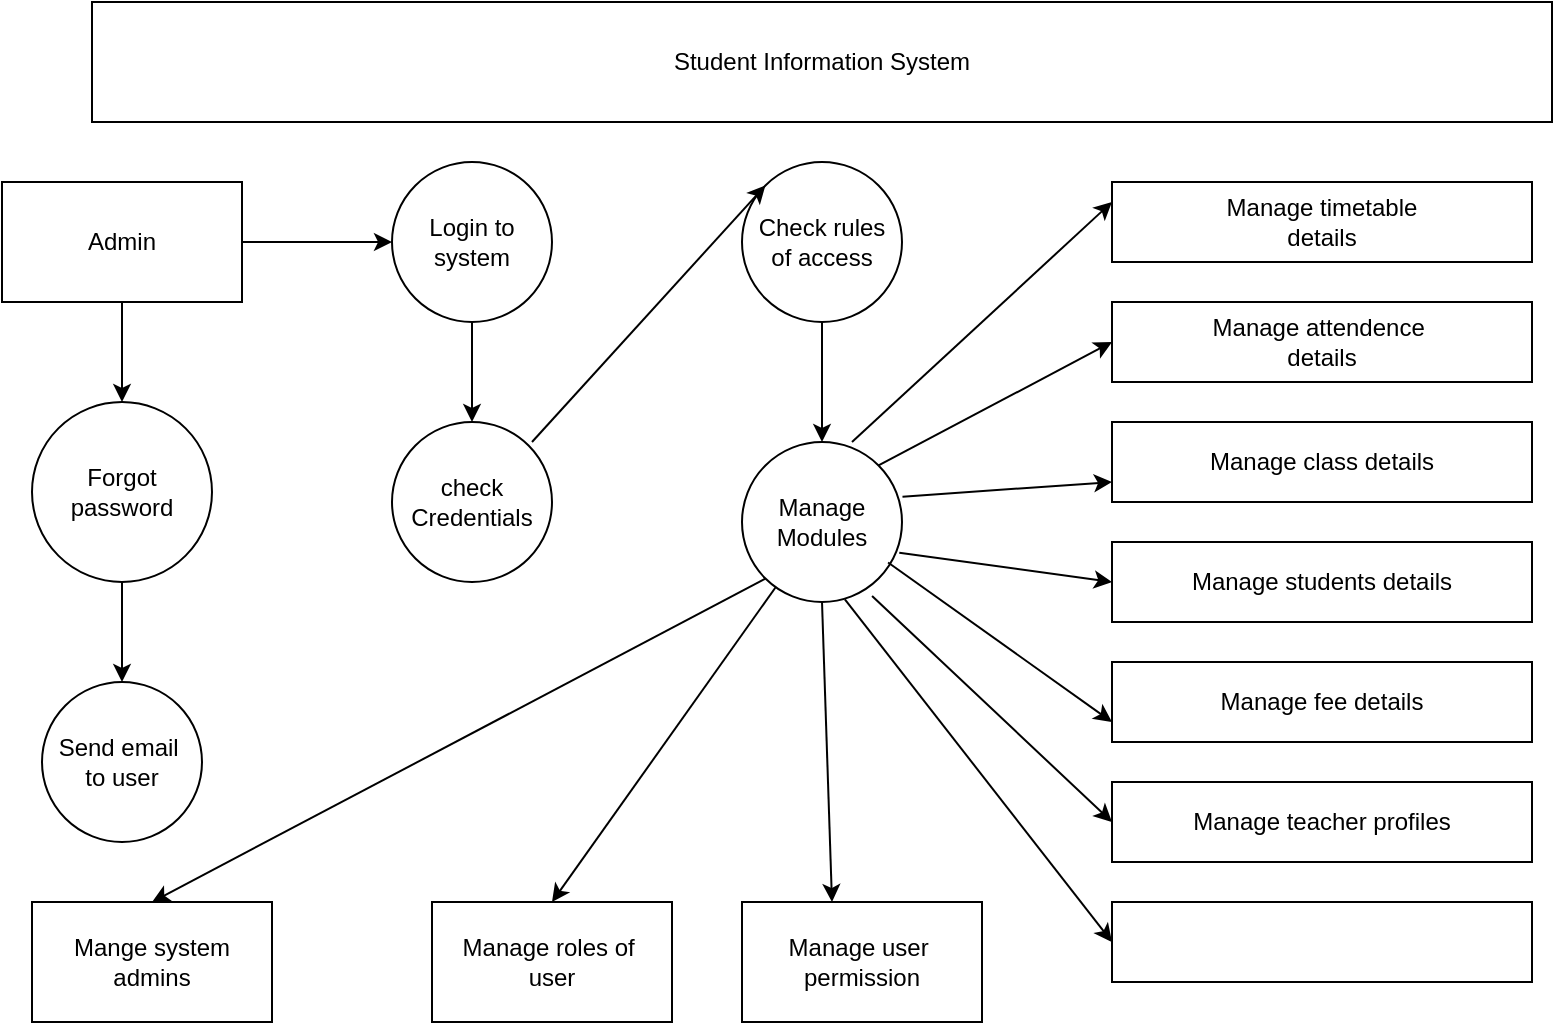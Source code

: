 <mxfile version="28.0.7">
  <diagram name="Page-1" id="zses4orNOnVpqvfJh4Eb">
    <mxGraphModel dx="1042" dy="510" grid="1" gridSize="10" guides="1" tooltips="1" connect="1" arrows="1" fold="1" page="1" pageScale="1" pageWidth="850" pageHeight="1100" math="0" shadow="0">
      <root>
        <mxCell id="0" />
        <mxCell id="1" parent="0" />
        <mxCell id="-gIpmuLBJj2XUCLCydsW-2" value="Student Information System" style="rounded=0;whiteSpace=wrap;html=1;" vertex="1" parent="1">
          <mxGeometry x="80" y="20" width="730" height="60" as="geometry" />
        </mxCell>
        <mxCell id="-gIpmuLBJj2XUCLCydsW-44" value="" style="edgeStyle=orthogonalEdgeStyle;rounded=0;orthogonalLoop=1;jettySize=auto;html=1;" edge="1" parent="1" source="-gIpmuLBJj2XUCLCydsW-5" target="-gIpmuLBJj2XUCLCydsW-43">
          <mxGeometry relative="1" as="geometry" />
        </mxCell>
        <mxCell id="-gIpmuLBJj2XUCLCydsW-5" value="Forgot&lt;div&gt;password&lt;/div&gt;" style="ellipse;whiteSpace=wrap;html=1;aspect=fixed;" vertex="1" parent="1">
          <mxGeometry x="50" y="220" width="90" height="90" as="geometry" />
        </mxCell>
        <mxCell id="-gIpmuLBJj2XUCLCydsW-13" value="Mange system&lt;div&gt;admins&lt;/div&gt;" style="rounded=0;whiteSpace=wrap;html=1;" vertex="1" parent="1">
          <mxGeometry x="50" y="470" width="120" height="60" as="geometry" />
        </mxCell>
        <mxCell id="-gIpmuLBJj2XUCLCydsW-18" style="edgeStyle=orthogonalEdgeStyle;rounded=0;orthogonalLoop=1;jettySize=auto;html=1;" edge="1" parent="1" source="-gIpmuLBJj2XUCLCydsW-17">
          <mxGeometry relative="1" as="geometry">
            <mxPoint x="270" y="230" as="targetPoint" />
          </mxGeometry>
        </mxCell>
        <mxCell id="-gIpmuLBJj2XUCLCydsW-17" value="Login to&lt;div&gt;system&lt;/div&gt;" style="ellipse;whiteSpace=wrap;html=1;aspect=fixed;" vertex="1" parent="1">
          <mxGeometry x="230" y="100" width="80" height="80" as="geometry" />
        </mxCell>
        <mxCell id="-gIpmuLBJj2XUCLCydsW-19" value="check&lt;div&gt;Credentials&lt;/div&gt;" style="ellipse;whiteSpace=wrap;html=1;aspect=fixed;" vertex="1" parent="1">
          <mxGeometry x="230" y="230" width="80" height="80" as="geometry" />
        </mxCell>
        <mxCell id="-gIpmuLBJj2XUCLCydsW-26" style="edgeStyle=orthogonalEdgeStyle;rounded=0;orthogonalLoop=1;jettySize=auto;html=1;entryX=0.5;entryY=0;entryDx=0;entryDy=0;" edge="1" parent="1" source="-gIpmuLBJj2XUCLCydsW-20" target="-gIpmuLBJj2XUCLCydsW-25">
          <mxGeometry relative="1" as="geometry" />
        </mxCell>
        <mxCell id="-gIpmuLBJj2XUCLCydsW-20" value="Check rules&lt;div&gt;of access&lt;/div&gt;" style="ellipse;whiteSpace=wrap;html=1;aspect=fixed;" vertex="1" parent="1">
          <mxGeometry x="405" y="100" width="80" height="80" as="geometry" />
        </mxCell>
        <mxCell id="-gIpmuLBJj2XUCLCydsW-25" value="Manage&lt;div&gt;Modules&lt;/div&gt;" style="ellipse;whiteSpace=wrap;html=1;aspect=fixed;" vertex="1" parent="1">
          <mxGeometry x="405" y="240" width="80" height="80" as="geometry" />
        </mxCell>
        <mxCell id="-gIpmuLBJj2XUCLCydsW-28" value="Manage roles of&amp;nbsp;&lt;div&gt;user&lt;/div&gt;" style="rounded=0;whiteSpace=wrap;html=1;" vertex="1" parent="1">
          <mxGeometry x="250" y="470" width="120" height="60" as="geometry" />
        </mxCell>
        <mxCell id="-gIpmuLBJj2XUCLCydsW-29" value="Manage user&amp;nbsp;&lt;div&gt;permission&lt;/div&gt;" style="rounded=0;whiteSpace=wrap;html=1;" vertex="1" parent="1">
          <mxGeometry x="405" y="470" width="120" height="60" as="geometry" />
        </mxCell>
        <mxCell id="-gIpmuLBJj2XUCLCydsW-40" value="" style="edgeStyle=orthogonalEdgeStyle;rounded=0;orthogonalLoop=1;jettySize=auto;html=1;" edge="1" parent="1" source="-gIpmuLBJj2XUCLCydsW-39" target="-gIpmuLBJj2XUCLCydsW-5">
          <mxGeometry relative="1" as="geometry" />
        </mxCell>
        <mxCell id="-gIpmuLBJj2XUCLCydsW-41" value="" style="edgeStyle=orthogonalEdgeStyle;rounded=0;orthogonalLoop=1;jettySize=auto;html=1;" edge="1" parent="1" source="-gIpmuLBJj2XUCLCydsW-39" target="-gIpmuLBJj2XUCLCydsW-17">
          <mxGeometry relative="1" as="geometry" />
        </mxCell>
        <mxCell id="-gIpmuLBJj2XUCLCydsW-39" value="Admin" style="rounded=0;whiteSpace=wrap;html=1;" vertex="1" parent="1">
          <mxGeometry x="35" y="110" width="120" height="60" as="geometry" />
        </mxCell>
        <mxCell id="-gIpmuLBJj2XUCLCydsW-43" value="Send email&amp;nbsp;&lt;div&gt;to user&lt;/div&gt;" style="ellipse;whiteSpace=wrap;html=1;aspect=fixed;" vertex="1" parent="1">
          <mxGeometry x="55" y="360" width="80" height="80" as="geometry" />
        </mxCell>
        <mxCell id="-gIpmuLBJj2XUCLCydsW-47" value="" style="endArrow=classic;html=1;rounded=0;entryX=0;entryY=0;entryDx=0;entryDy=0;" edge="1" parent="1" target="-gIpmuLBJj2XUCLCydsW-20">
          <mxGeometry width="50" height="50" relative="1" as="geometry">
            <mxPoint x="300" y="240" as="sourcePoint" />
            <mxPoint x="350" y="190" as="targetPoint" />
          </mxGeometry>
        </mxCell>
        <mxCell id="-gIpmuLBJj2XUCLCydsW-48" value="" style="endArrow=classic;html=1;rounded=0;entryX=0.5;entryY=0;entryDx=0;entryDy=0;" edge="1" parent="1" source="-gIpmuLBJj2XUCLCydsW-25" target="-gIpmuLBJj2XUCLCydsW-28">
          <mxGeometry width="50" height="50" relative="1" as="geometry">
            <mxPoint x="330" y="360" as="sourcePoint" />
            <mxPoint x="380" y="310" as="targetPoint" />
          </mxGeometry>
        </mxCell>
        <mxCell id="-gIpmuLBJj2XUCLCydsW-49" value="" style="endArrow=classic;html=1;rounded=0;exitX=0.5;exitY=1;exitDx=0;exitDy=0;" edge="1" parent="1" source="-gIpmuLBJj2XUCLCydsW-25">
          <mxGeometry width="50" height="50" relative="1" as="geometry">
            <mxPoint x="400" y="340" as="sourcePoint" />
            <mxPoint x="450" y="470" as="targetPoint" />
          </mxGeometry>
        </mxCell>
        <mxCell id="-gIpmuLBJj2XUCLCydsW-50" value="" style="endArrow=classic;html=1;rounded=0;entryX=0.5;entryY=0;entryDx=0;entryDy=0;exitX=0;exitY=1;exitDx=0;exitDy=0;" edge="1" parent="1" source="-gIpmuLBJj2XUCLCydsW-25" target="-gIpmuLBJj2XUCLCydsW-13">
          <mxGeometry width="50" height="50" relative="1" as="geometry">
            <mxPoint x="400" y="340" as="sourcePoint" />
            <mxPoint x="450" y="290" as="targetPoint" />
          </mxGeometry>
        </mxCell>
        <mxCell id="-gIpmuLBJj2XUCLCydsW-52" value="Manage attendence&amp;nbsp;&lt;div&gt;details&lt;/div&gt;" style="rounded=0;whiteSpace=wrap;html=1;" vertex="1" parent="1">
          <mxGeometry x="590" y="170" width="210" height="40" as="geometry" />
        </mxCell>
        <mxCell id="-gIpmuLBJj2XUCLCydsW-53" value="Manage timetable&lt;div&gt;details&lt;/div&gt;" style="rounded=0;whiteSpace=wrap;html=1;" vertex="1" parent="1">
          <mxGeometry x="590" y="110" width="210" height="40" as="geometry" />
        </mxCell>
        <mxCell id="-gIpmuLBJj2XUCLCydsW-55" value="Manage class details" style="rounded=0;whiteSpace=wrap;html=1;" vertex="1" parent="1">
          <mxGeometry x="590" y="230" width="210" height="40" as="geometry" />
        </mxCell>
        <mxCell id="-gIpmuLBJj2XUCLCydsW-57" value="Manage students details" style="rounded=0;whiteSpace=wrap;html=1;" vertex="1" parent="1">
          <mxGeometry x="590" y="290" width="210" height="40" as="geometry" />
        </mxCell>
        <mxCell id="-gIpmuLBJj2XUCLCydsW-60" value="" style="rounded=0;whiteSpace=wrap;html=1;" vertex="1" parent="1">
          <mxGeometry x="590" y="470" width="210" height="40" as="geometry" />
        </mxCell>
        <mxCell id="-gIpmuLBJj2XUCLCydsW-61" value="" style="endArrow=classic;html=1;rounded=0;entryX=0;entryY=0.25;entryDx=0;entryDy=0;" edge="1" parent="1" target="-gIpmuLBJj2XUCLCydsW-53">
          <mxGeometry width="50" height="50" relative="1" as="geometry">
            <mxPoint x="460" y="240" as="sourcePoint" />
            <mxPoint x="510" y="190" as="targetPoint" />
          </mxGeometry>
        </mxCell>
        <mxCell id="-gIpmuLBJj2XUCLCydsW-62" value="" style="endArrow=classic;html=1;rounded=0;exitX=1;exitY=0;exitDx=0;exitDy=0;entryX=0;entryY=0.5;entryDx=0;entryDy=0;" edge="1" parent="1" source="-gIpmuLBJj2XUCLCydsW-25" target="-gIpmuLBJj2XUCLCydsW-52">
          <mxGeometry width="50" height="50" relative="1" as="geometry">
            <mxPoint x="480" y="370" as="sourcePoint" />
            <mxPoint x="590" y="250" as="targetPoint" />
          </mxGeometry>
        </mxCell>
        <mxCell id="-gIpmuLBJj2XUCLCydsW-64" value="" style="endArrow=classic;html=1;rounded=0;entryX=0;entryY=0.75;entryDx=0;entryDy=0;exitX=1.003;exitY=0.342;exitDx=0;exitDy=0;exitPerimeter=0;" edge="1" parent="1" source="-gIpmuLBJj2XUCLCydsW-25" target="-gIpmuLBJj2XUCLCydsW-55">
          <mxGeometry width="50" height="50" relative="1" as="geometry">
            <mxPoint x="490" y="390" as="sourcePoint" />
            <mxPoint x="620" y="270" as="targetPoint" />
          </mxGeometry>
        </mxCell>
        <mxCell id="-gIpmuLBJj2XUCLCydsW-65" value="" style="endArrow=classic;html=1;rounded=0;entryX=0;entryY=0.5;entryDx=0;entryDy=0;exitX=0.983;exitY=0.692;exitDx=0;exitDy=0;exitPerimeter=0;" edge="1" parent="1" source="-gIpmuLBJj2XUCLCydsW-25" target="-gIpmuLBJj2XUCLCydsW-57">
          <mxGeometry width="50" height="50" relative="1" as="geometry">
            <mxPoint x="490" y="420" as="sourcePoint" />
            <mxPoint x="620" y="300" as="targetPoint" />
          </mxGeometry>
        </mxCell>
        <mxCell id="-gIpmuLBJj2XUCLCydsW-66" value="" style="endArrow=classic;html=1;rounded=0;entryX=0;entryY=0.75;entryDx=0;entryDy=0;exitX=0.913;exitY=0.753;exitDx=0;exitDy=0;exitPerimeter=0;" edge="1" parent="1" source="-gIpmuLBJj2XUCLCydsW-25" target="-gIpmuLBJj2XUCLCydsW-58">
          <mxGeometry width="50" height="50" relative="1" as="geometry">
            <mxPoint x="490" y="450" as="sourcePoint" />
            <mxPoint x="620" y="330" as="targetPoint" />
          </mxGeometry>
        </mxCell>
        <mxCell id="-gIpmuLBJj2XUCLCydsW-67" value="" style="endArrow=classic;html=1;rounded=0;entryX=0;entryY=0.25;entryDx=0;entryDy=0;exitX=0.813;exitY=0.963;exitDx=0;exitDy=0;exitPerimeter=0;" edge="1" parent="1" source="-gIpmuLBJj2XUCLCydsW-58">
          <mxGeometry width="50" height="50" relative="1" as="geometry">
            <mxPoint x="500" y="480" as="sourcePoint" />
            <mxPoint x="630" y="360" as="targetPoint" />
          </mxGeometry>
        </mxCell>
        <mxCell id="-gIpmuLBJj2XUCLCydsW-68" value="" style="endArrow=classic;html=1;rounded=0;entryX=0;entryY=0.5;entryDx=0;entryDy=0;exitX=0.813;exitY=0.963;exitDx=0;exitDy=0;exitPerimeter=0;" edge="1" parent="1" source="-gIpmuLBJj2XUCLCydsW-25">
          <mxGeometry width="50" height="50" relative="1" as="geometry">
            <mxPoint x="470" y="317" as="sourcePoint" />
            <mxPoint x="590" y="430" as="targetPoint" />
          </mxGeometry>
        </mxCell>
        <mxCell id="-gIpmuLBJj2XUCLCydsW-58" value="Manage fee details" style="rounded=0;whiteSpace=wrap;html=1;" vertex="1" parent="1">
          <mxGeometry x="590" y="350" width="210" height="40" as="geometry" />
        </mxCell>
        <mxCell id="-gIpmuLBJj2XUCLCydsW-69" value="" style="endArrow=classic;html=1;rounded=0;entryX=0;entryY=0.5;entryDx=0;entryDy=0;exitX=0.643;exitY=0.983;exitDx=0;exitDy=0;exitPerimeter=0;" edge="1" parent="1" source="-gIpmuLBJj2XUCLCydsW-25" target="-gIpmuLBJj2XUCLCydsW-60">
          <mxGeometry width="50" height="50" relative="1" as="geometry">
            <mxPoint x="500" y="520" as="sourcePoint" />
            <mxPoint x="630" y="400" as="targetPoint" />
          </mxGeometry>
        </mxCell>
        <mxCell id="-gIpmuLBJj2XUCLCydsW-70" value="Manage teacher profiles" style="rounded=0;whiteSpace=wrap;html=1;" vertex="1" parent="1">
          <mxGeometry x="590" y="410" width="210" height="40" as="geometry" />
        </mxCell>
      </root>
    </mxGraphModel>
  </diagram>
</mxfile>
